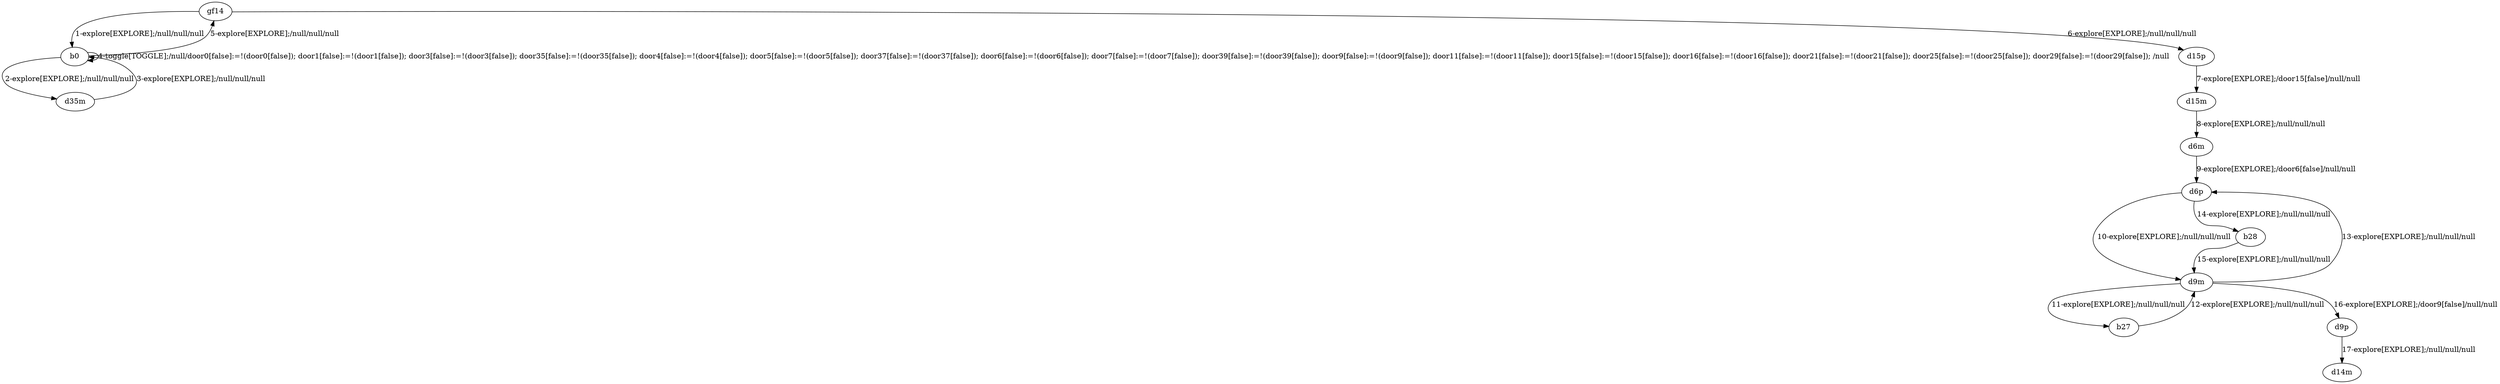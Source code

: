# Total number of goals covered by this test: 1
# d9m --> d6p

digraph g {
"gf14" -> "b0" [label = "1-explore[EXPLORE];/null/null/null"];
"b0" -> "d35m" [label = "2-explore[EXPLORE];/null/null/null"];
"d35m" -> "b0" [label = "3-explore[EXPLORE];/null/null/null"];
"b0" -> "b0" [label = "4-toggle[TOGGLE];/null/door0[false]:=!(door0[false]); door1[false]:=!(door1[false]); door3[false]:=!(door3[false]); door35[false]:=!(door35[false]); door4[false]:=!(door4[false]); door5[false]:=!(door5[false]); door37[false]:=!(door37[false]); door6[false]:=!(door6[false]); door7[false]:=!(door7[false]); door39[false]:=!(door39[false]); door9[false]:=!(door9[false]); door11[false]:=!(door11[false]); door15[false]:=!(door15[false]); door16[false]:=!(door16[false]); door21[false]:=!(door21[false]); door25[false]:=!(door25[false]); door29[false]:=!(door29[false]); /null"];
"b0" -> "gf14" [label = "5-explore[EXPLORE];/null/null/null"];
"gf14" -> "d15p" [label = "6-explore[EXPLORE];/null/null/null"];
"d15p" -> "d15m" [label = "7-explore[EXPLORE];/door15[false]/null/null"];
"d15m" -> "d6m" [label = "8-explore[EXPLORE];/null/null/null"];
"d6m" -> "d6p" [label = "9-explore[EXPLORE];/door6[false]/null/null"];
"d6p" -> "d9m" [label = "10-explore[EXPLORE];/null/null/null"];
"d9m" -> "b27" [label = "11-explore[EXPLORE];/null/null/null"];
"b27" -> "d9m" [label = "12-explore[EXPLORE];/null/null/null"];
"d9m" -> "d6p" [label = "13-explore[EXPLORE];/null/null/null"];
"d6p" -> "b28" [label = "14-explore[EXPLORE];/null/null/null"];
"b28" -> "d9m" [label = "15-explore[EXPLORE];/null/null/null"];
"d9m" -> "d9p" [label = "16-explore[EXPLORE];/door9[false]/null/null"];
"d9p" -> "d14m" [label = "17-explore[EXPLORE];/null/null/null"];
}